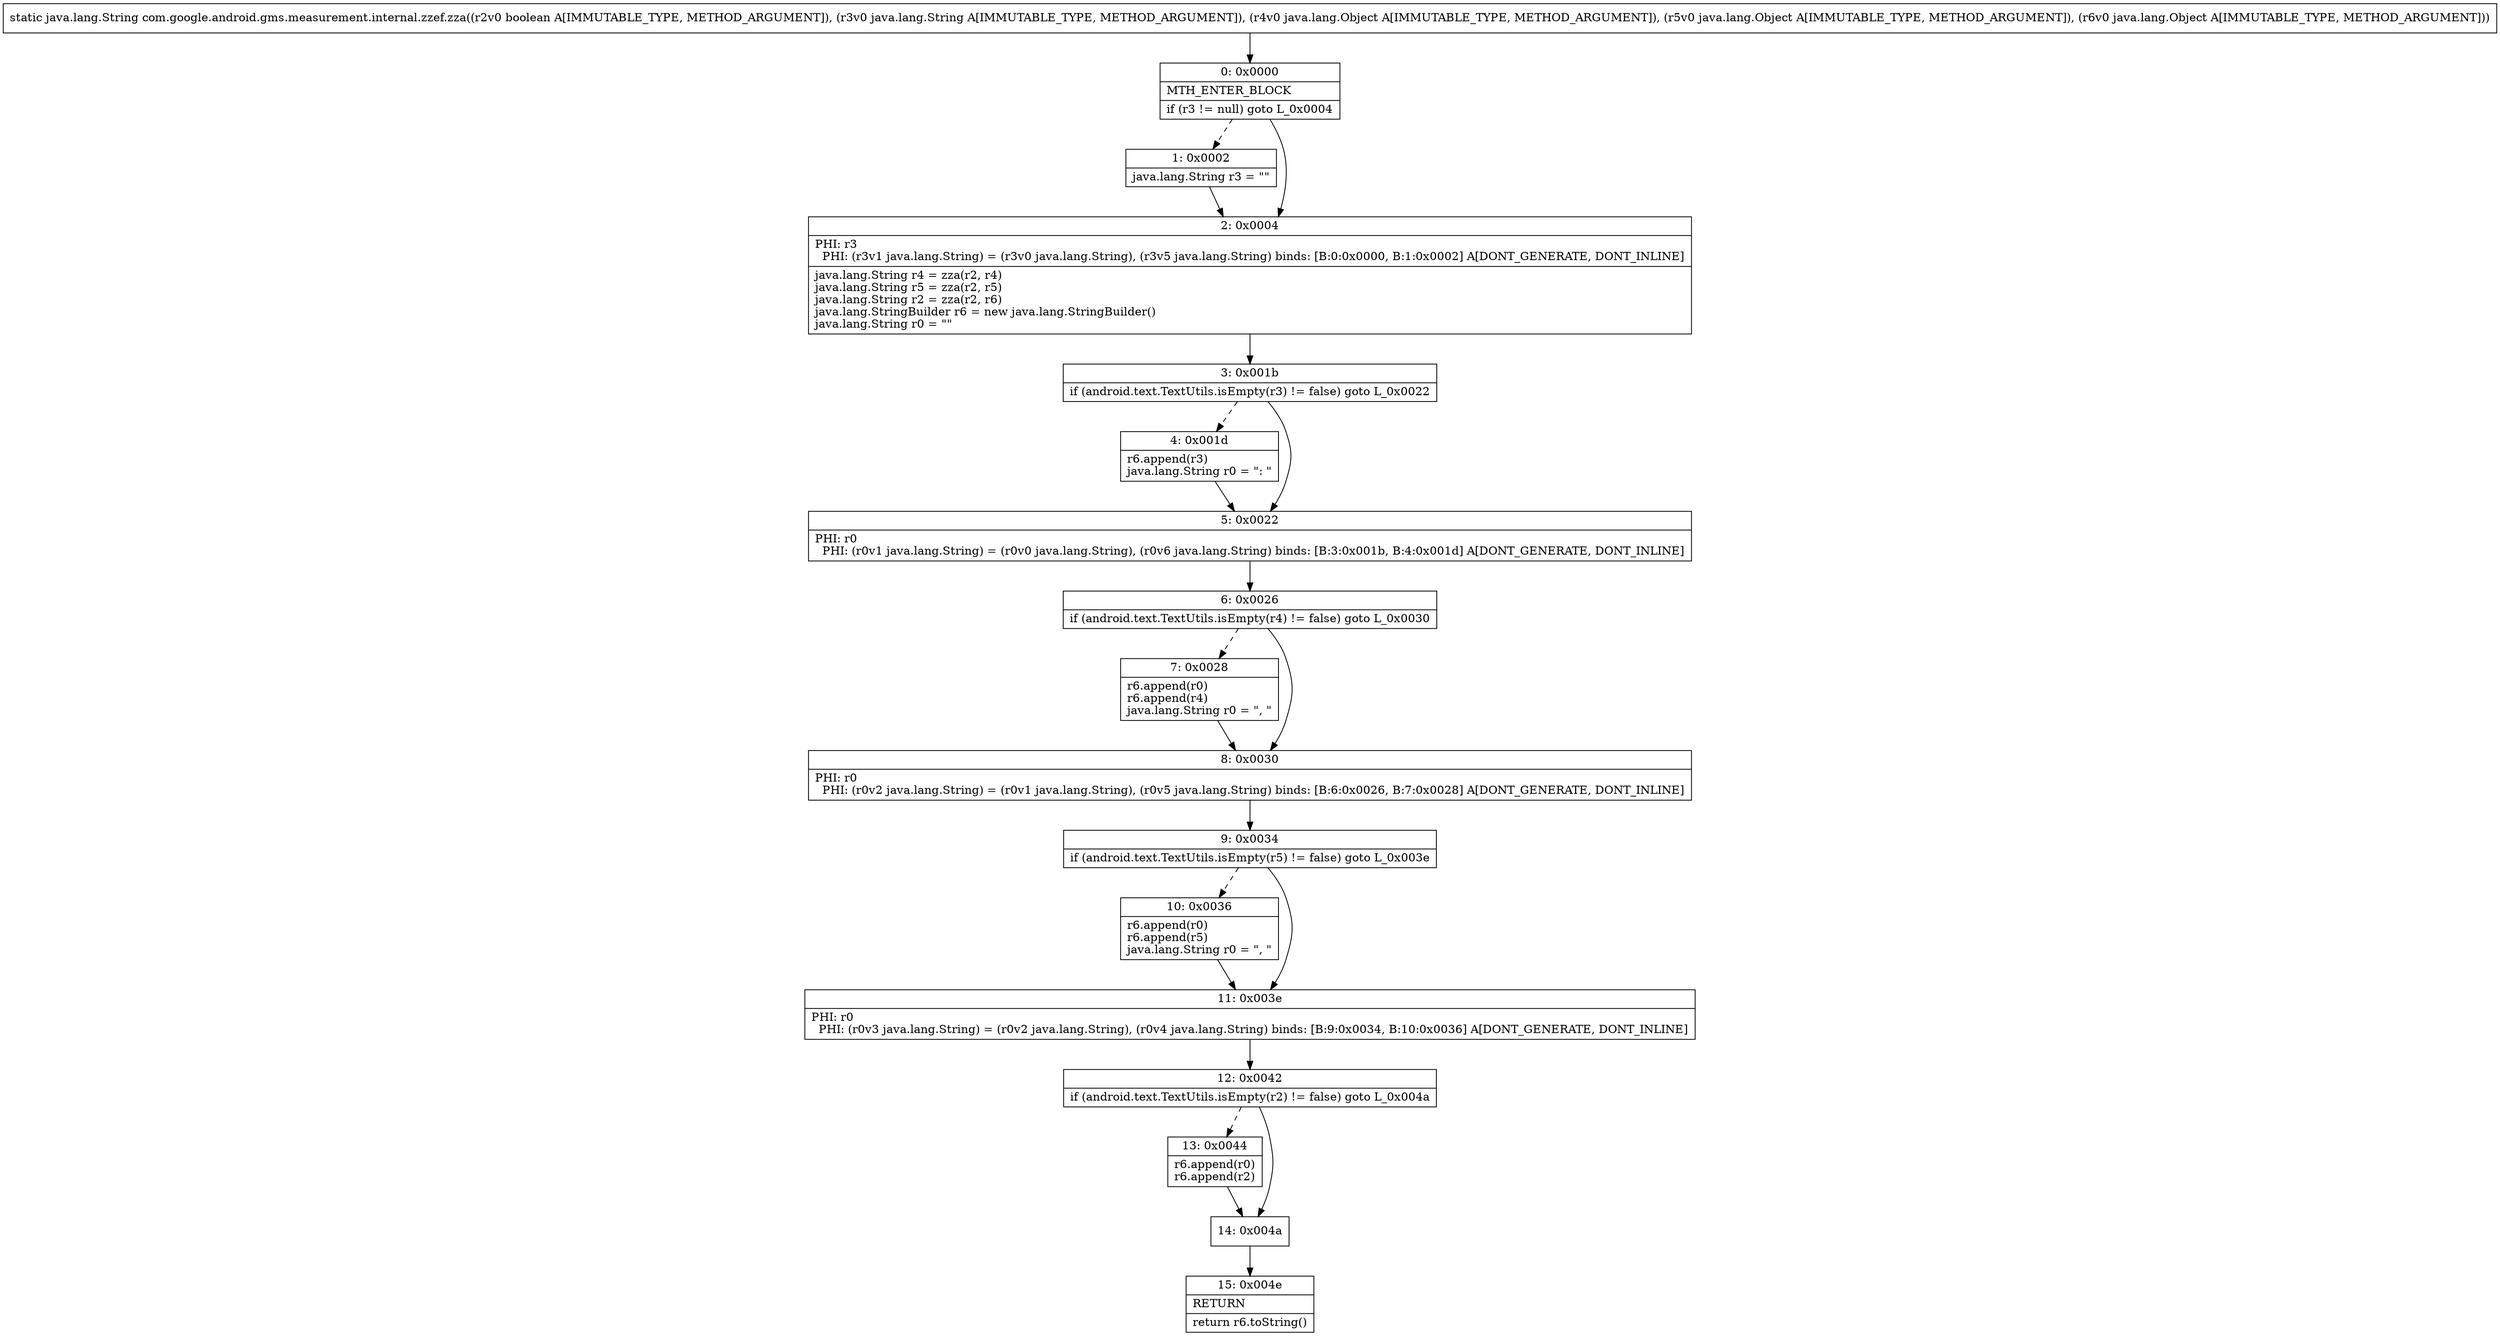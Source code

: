 digraph "CFG forcom.google.android.gms.measurement.internal.zzef.zza(ZLjava\/lang\/String;Ljava\/lang\/Object;Ljava\/lang\/Object;Ljava\/lang\/Object;)Ljava\/lang\/String;" {
Node_0 [shape=record,label="{0\:\ 0x0000|MTH_ENTER_BLOCK\l|if (r3 != null) goto L_0x0004\l}"];
Node_1 [shape=record,label="{1\:\ 0x0002|java.lang.String r3 = \"\"\l}"];
Node_2 [shape=record,label="{2\:\ 0x0004|PHI: r3 \l  PHI: (r3v1 java.lang.String) = (r3v0 java.lang.String), (r3v5 java.lang.String) binds: [B:0:0x0000, B:1:0x0002] A[DONT_GENERATE, DONT_INLINE]\l|java.lang.String r4 = zza(r2, r4)\ljava.lang.String r5 = zza(r2, r5)\ljava.lang.String r2 = zza(r2, r6)\ljava.lang.StringBuilder r6 = new java.lang.StringBuilder()\ljava.lang.String r0 = \"\"\l}"];
Node_3 [shape=record,label="{3\:\ 0x001b|if (android.text.TextUtils.isEmpty(r3) != false) goto L_0x0022\l}"];
Node_4 [shape=record,label="{4\:\ 0x001d|r6.append(r3)\ljava.lang.String r0 = \": \"\l}"];
Node_5 [shape=record,label="{5\:\ 0x0022|PHI: r0 \l  PHI: (r0v1 java.lang.String) = (r0v0 java.lang.String), (r0v6 java.lang.String) binds: [B:3:0x001b, B:4:0x001d] A[DONT_GENERATE, DONT_INLINE]\l}"];
Node_6 [shape=record,label="{6\:\ 0x0026|if (android.text.TextUtils.isEmpty(r4) != false) goto L_0x0030\l}"];
Node_7 [shape=record,label="{7\:\ 0x0028|r6.append(r0)\lr6.append(r4)\ljava.lang.String r0 = \", \"\l}"];
Node_8 [shape=record,label="{8\:\ 0x0030|PHI: r0 \l  PHI: (r0v2 java.lang.String) = (r0v1 java.lang.String), (r0v5 java.lang.String) binds: [B:6:0x0026, B:7:0x0028] A[DONT_GENERATE, DONT_INLINE]\l}"];
Node_9 [shape=record,label="{9\:\ 0x0034|if (android.text.TextUtils.isEmpty(r5) != false) goto L_0x003e\l}"];
Node_10 [shape=record,label="{10\:\ 0x0036|r6.append(r0)\lr6.append(r5)\ljava.lang.String r0 = \", \"\l}"];
Node_11 [shape=record,label="{11\:\ 0x003e|PHI: r0 \l  PHI: (r0v3 java.lang.String) = (r0v2 java.lang.String), (r0v4 java.lang.String) binds: [B:9:0x0034, B:10:0x0036] A[DONT_GENERATE, DONT_INLINE]\l}"];
Node_12 [shape=record,label="{12\:\ 0x0042|if (android.text.TextUtils.isEmpty(r2) != false) goto L_0x004a\l}"];
Node_13 [shape=record,label="{13\:\ 0x0044|r6.append(r0)\lr6.append(r2)\l}"];
Node_14 [shape=record,label="{14\:\ 0x004a}"];
Node_15 [shape=record,label="{15\:\ 0x004e|RETURN\l|return r6.toString()\l}"];
MethodNode[shape=record,label="{static java.lang.String com.google.android.gms.measurement.internal.zzef.zza((r2v0 boolean A[IMMUTABLE_TYPE, METHOD_ARGUMENT]), (r3v0 java.lang.String A[IMMUTABLE_TYPE, METHOD_ARGUMENT]), (r4v0 java.lang.Object A[IMMUTABLE_TYPE, METHOD_ARGUMENT]), (r5v0 java.lang.Object A[IMMUTABLE_TYPE, METHOD_ARGUMENT]), (r6v0 java.lang.Object A[IMMUTABLE_TYPE, METHOD_ARGUMENT])) }"];
MethodNode -> Node_0;
Node_0 -> Node_1[style=dashed];
Node_0 -> Node_2;
Node_1 -> Node_2;
Node_2 -> Node_3;
Node_3 -> Node_4[style=dashed];
Node_3 -> Node_5;
Node_4 -> Node_5;
Node_5 -> Node_6;
Node_6 -> Node_7[style=dashed];
Node_6 -> Node_8;
Node_7 -> Node_8;
Node_8 -> Node_9;
Node_9 -> Node_10[style=dashed];
Node_9 -> Node_11;
Node_10 -> Node_11;
Node_11 -> Node_12;
Node_12 -> Node_13[style=dashed];
Node_12 -> Node_14;
Node_13 -> Node_14;
Node_14 -> Node_15;
}

